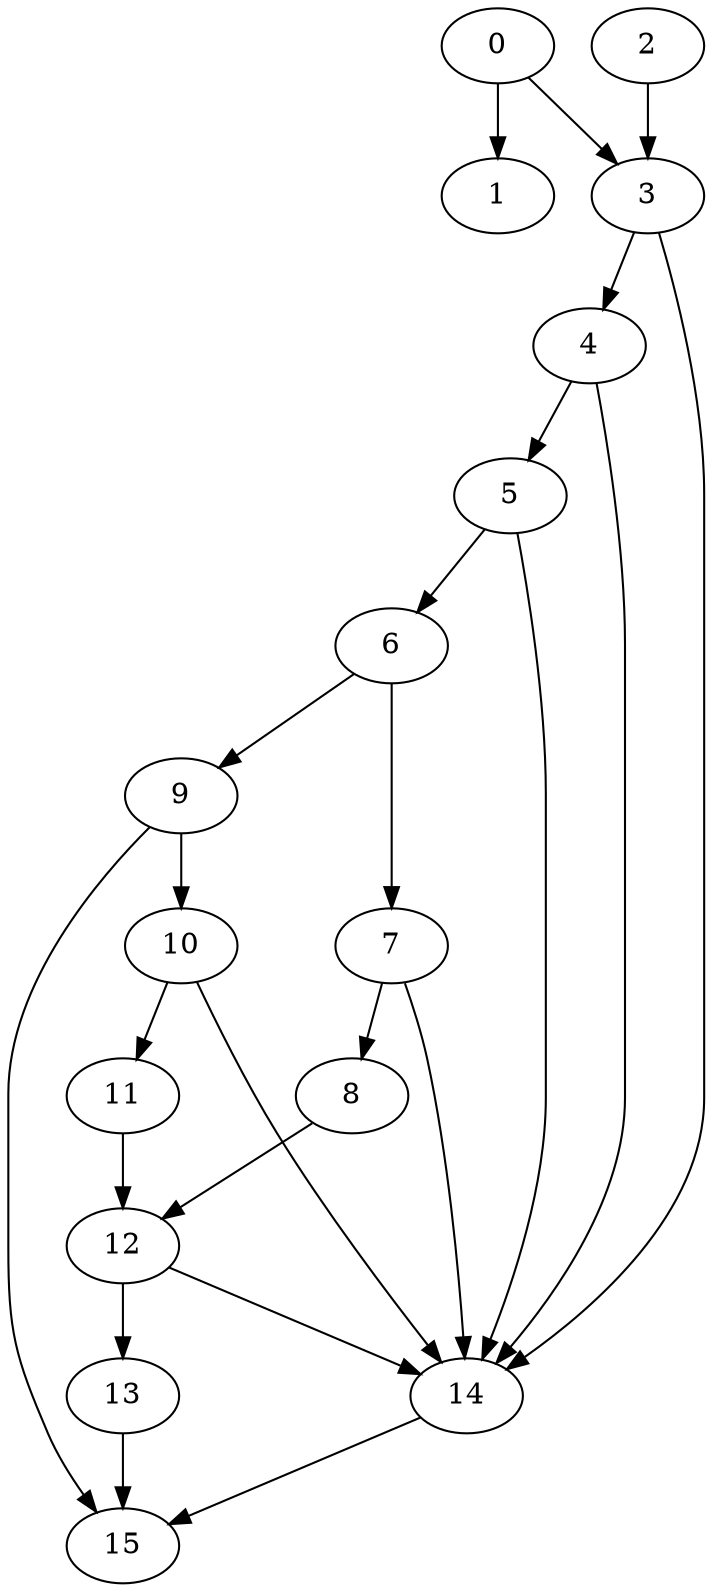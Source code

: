 digraph {
	0
	1
	2
	3
	4
	5
	6
	7
	8
	9
	10
	11
	12
	13
	14
	15
	0 -> 1
	6 -> 7
	6 -> 9
	3 -> 4
	7 -> 8
	8 -> 12
	11 -> 12
	9 -> 15
	13 -> 15
	14 -> 15
	12 -> 14
	3 -> 14
	4 -> 14
	5 -> 14
	7 -> 14
	10 -> 14
	0 -> 3
	2 -> 3
	4 -> 5
	5 -> 6
	9 -> 10
	10 -> 11
	12 -> 13
}
